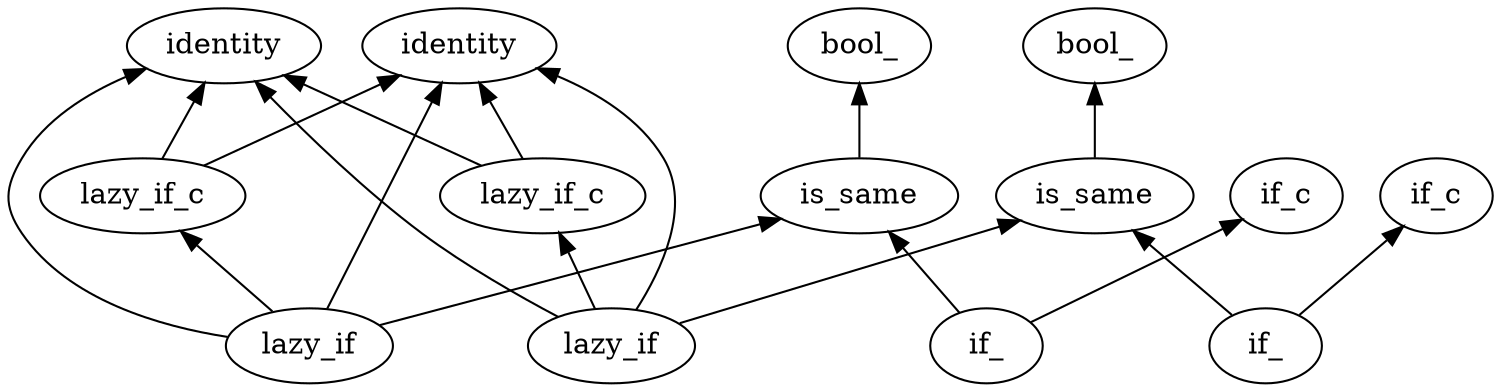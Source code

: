 digraph {
rankdir="BT";
n64099686[label="identity"];
n6145512140[label="is_same"];
n6389975045[label="bool_"];
n6760692985[label="identity"];
n6908642958[label="lazy_if"];
n61547732061[label="if_"];
n62111052413[label="is_same"];
n62462696463[label="bool_"];
n63894491725[label="lazy_if_c"];
n64042619616[label="if_c"];
n64051250341[label="lazy_if"];
n64226262365[label="if_c"];
n64244126063[label="if_"];
n64258749489[label="lazy_if_c"];

n6145512140 -> n6389975045;
n6908642958 -> n62111052413;
n6908642958 -> n6760692985;
n6908642958 -> n64099686;
n6908642958 -> n64258749489;
n61547732061 -> n6145512140;
n61547732061 -> n64226262365;
n62111052413 -> n62462696463;
n63894491725 -> n6760692985;
n63894491725 -> n64099686;
n64051250341 -> n6145512140;
n64051250341 -> n6760692985;
n64051250341 -> n64099686;
n64051250341 -> n63894491725;
n64244126063 -> n62111052413;
n64244126063 -> n64042619616;
n64258749489 -> n6760692985;
n64258749489 -> n64099686;

}
